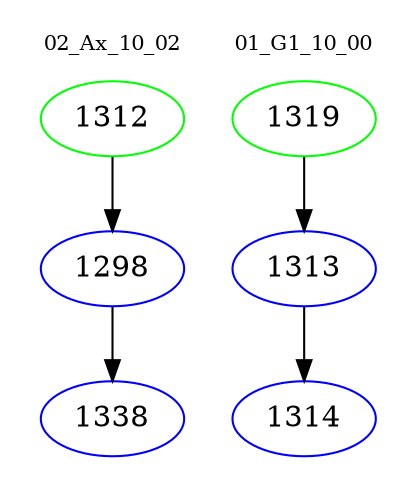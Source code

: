 digraph{
subgraph cluster_0 {
color = white
label = "02_Ax_10_02";
fontsize=10;
T0_1312 [label="1312", color="green"]
T0_1312 -> T0_1298 [color="black"]
T0_1298 [label="1298", color="blue"]
T0_1298 -> T0_1338 [color="black"]
T0_1338 [label="1338", color="blue"]
}
subgraph cluster_1 {
color = white
label = "01_G1_10_00";
fontsize=10;
T1_1319 [label="1319", color="green"]
T1_1319 -> T1_1313 [color="black"]
T1_1313 [label="1313", color="blue"]
T1_1313 -> T1_1314 [color="black"]
T1_1314 [label="1314", color="blue"]
}
}
